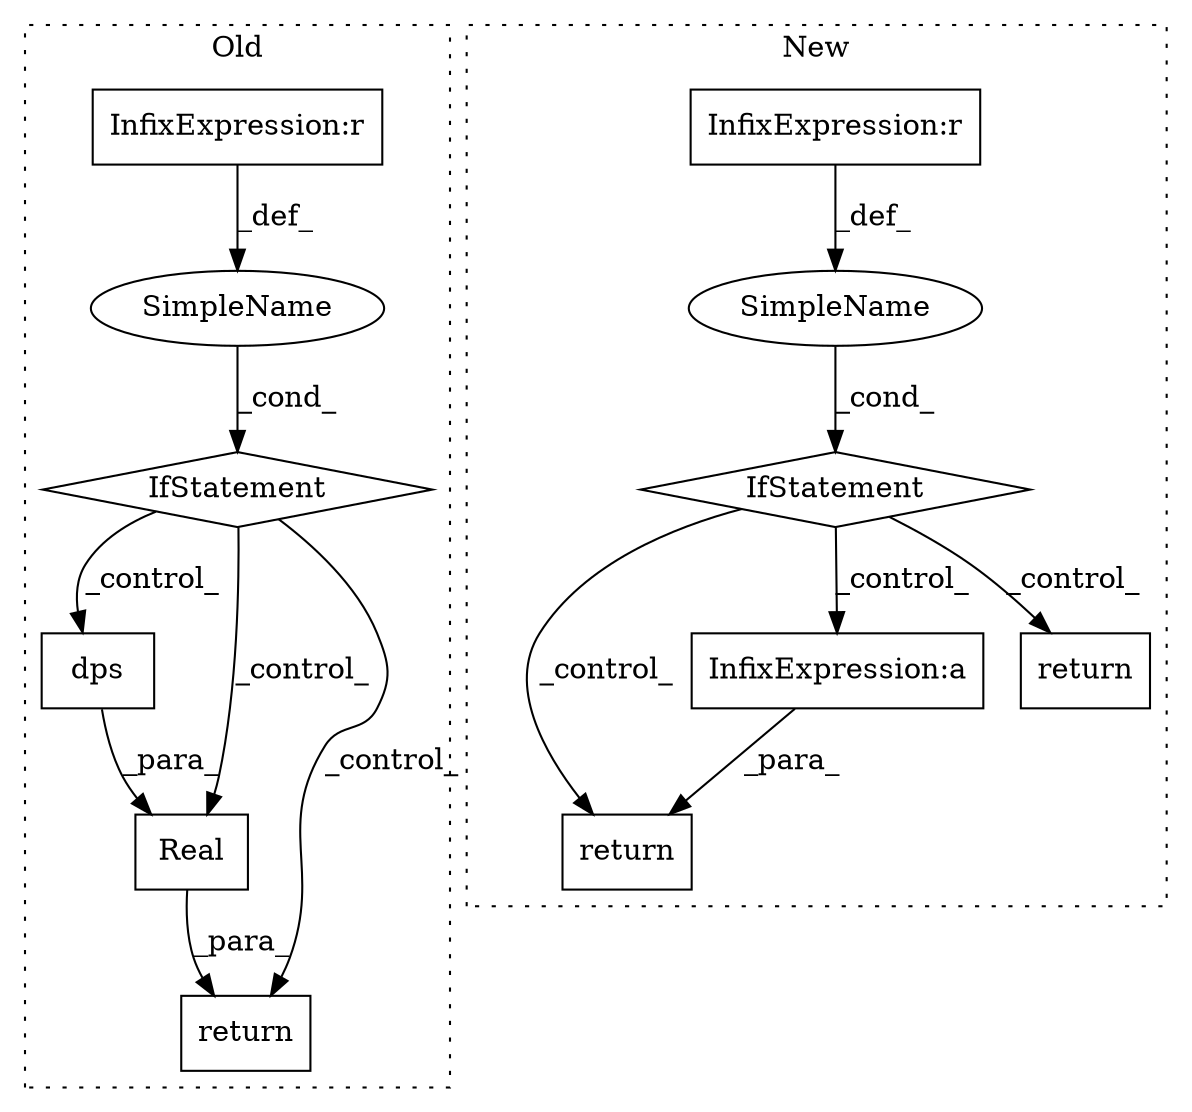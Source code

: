 digraph G {
subgraph cluster0 {
1 [label="dps" a="32" s="3582,3603" l="4,1" shape="box"];
5 [label="SimpleName" a="42" s="" l="" shape="ellipse"];
6 [label="return" a="41" s="3570" l="7" shape="box"];
8 [label="InfixExpression:r" a="27" s="3552" l="4" shape="box"];
10 [label="Real" a="32" s="3577,3609" l="5,1" shape="box"];
11 [label="IfStatement" a="25" s="3544,3560" l="4,2" shape="diamond"];
label = "Old";
style="dotted";
}
subgraph cluster1 {
2 [label="IfStatement" a="25" s="3398,3436" l="4,2" shape="diamond"];
3 [label="SimpleName" a="42" s="" l="" shape="ellipse"];
4 [label="return" a="41" s="3446" l="7" shape="box"];
7 [label="InfixExpression:a" a="27" s="3482" l="3" shape="box"];
9 [label="InfixExpression:r" a="27" s="3406" l="4" shape="box"];
12 [label="return" a="41" s="3511" l="7" shape="box"];
label = "New";
style="dotted";
}
1 -> 10 [label="_para_"];
2 -> 12 [label="_control_"];
2 -> 4 [label="_control_"];
2 -> 7 [label="_control_"];
3 -> 2 [label="_cond_"];
5 -> 11 [label="_cond_"];
7 -> 4 [label="_para_"];
8 -> 5 [label="_def_"];
9 -> 3 [label="_def_"];
10 -> 6 [label="_para_"];
11 -> 6 [label="_control_"];
11 -> 1 [label="_control_"];
11 -> 10 [label="_control_"];
}